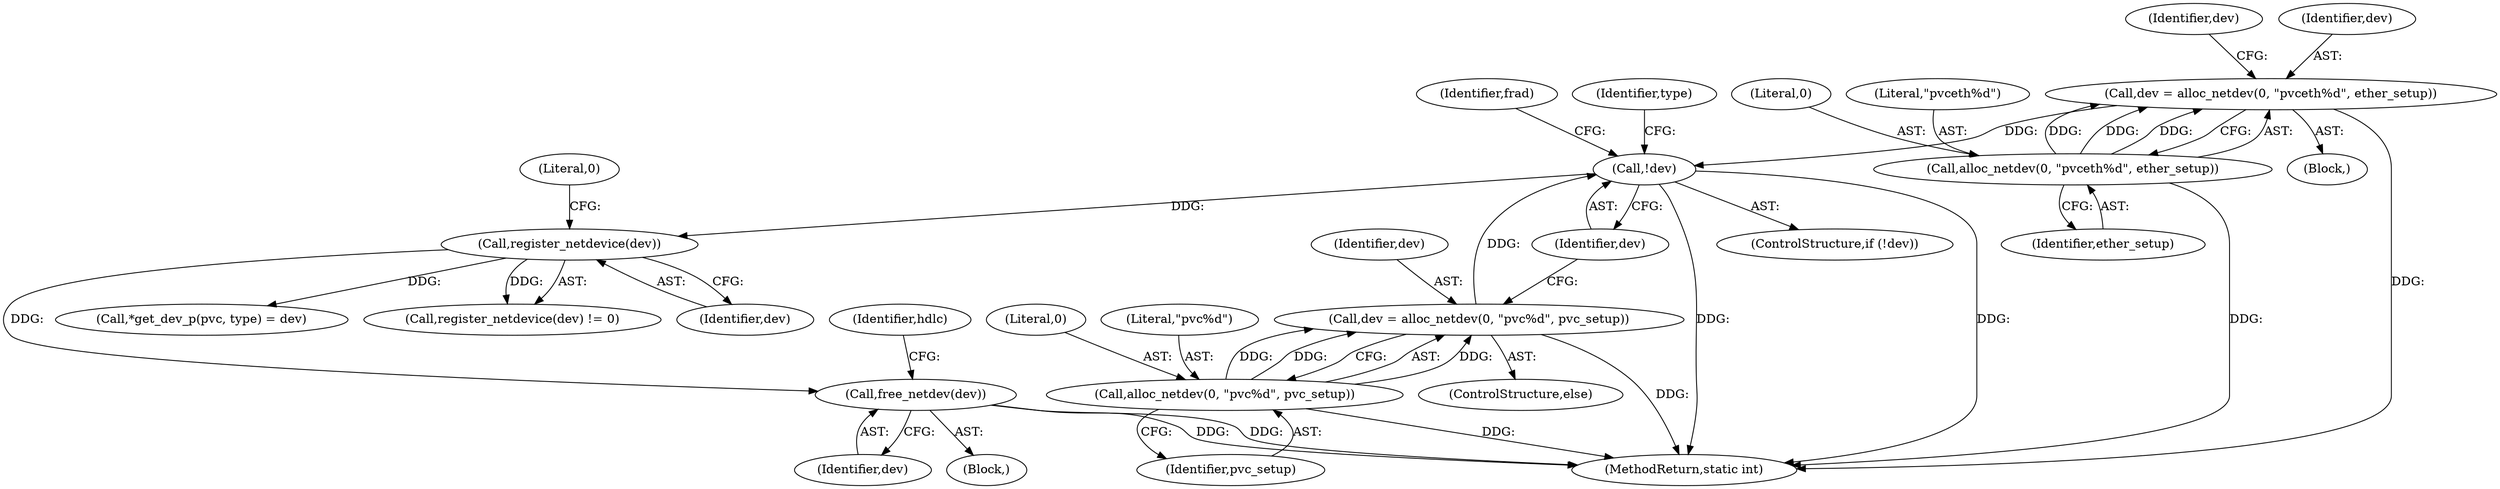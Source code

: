 digraph "0_linux_550fd08c2cebad61c548def135f67aba284c6162_6@API" {
"1000226" [label="(Call,free_netdev(dev))"];
"1000222" [label="(Call,register_netdevice(dev))"];
"1000164" [label="(Call,!dev)"];
"1000157" [label="(Call,dev = alloc_netdev(0, \"pvc%d\", pvc_setup))"];
"1000159" [label="(Call,alloc_netdev(0, \"pvc%d\", pvc_setup))"];
"1000145" [label="(Call,dev = alloc_netdev(0, \"pvceth%d\", ether_setup))"];
"1000147" [label="(Call,alloc_netdev(0, \"pvceth%d\", ether_setup))"];
"1000161" [label="(Literal,\"pvc%d\")"];
"1000238" [label="(Call,*get_dev_p(pvc, type) = dev)"];
"1000157" [label="(Call,dev = alloc_netdev(0, \"pvc%d\", pvc_setup))"];
"1000261" [label="(MethodReturn,static int)"];
"1000163" [label="(ControlStructure,if (!dev))"];
"1000160" [label="(Literal,0)"];
"1000150" [label="(Identifier,ether_setup)"];
"1000164" [label="(Call,!dev)"];
"1000227" [label="(Identifier,dev)"];
"1000222" [label="(Call,register_netdevice(dev))"];
"1000221" [label="(Call,register_netdevice(dev) != 0)"];
"1000224" [label="(Literal,0)"];
"1000156" [label="(ControlStructure,else)"];
"1000153" [label="(Identifier,dev)"];
"1000165" [label="(Identifier,dev)"];
"1000144" [label="(Block,)"];
"1000226" [label="(Call,free_netdev(dev))"];
"1000148" [label="(Literal,0)"];
"1000159" [label="(Call,alloc_netdev(0, \"pvc%d\", pvc_setup))"];
"1000162" [label="(Identifier,pvc_setup)"];
"1000225" [label="(Block,)"];
"1000223" [label="(Identifier,dev)"];
"1000168" [label="(Identifier,frad)"];
"1000158" [label="(Identifier,dev)"];
"1000146" [label="(Identifier,dev)"];
"1000149" [label="(Literal,\"pvceth%d\")"];
"1000229" [label="(Identifier,hdlc)"];
"1000147" [label="(Call,alloc_netdev(0, \"pvceth%d\", ether_setup))"];
"1000177" [label="(Identifier,type)"];
"1000145" [label="(Call,dev = alloc_netdev(0, \"pvceth%d\", ether_setup))"];
"1000226" -> "1000225"  [label="AST: "];
"1000226" -> "1000227"  [label="CFG: "];
"1000227" -> "1000226"  [label="AST: "];
"1000229" -> "1000226"  [label="CFG: "];
"1000226" -> "1000261"  [label="DDG: "];
"1000226" -> "1000261"  [label="DDG: "];
"1000222" -> "1000226"  [label="DDG: "];
"1000222" -> "1000221"  [label="AST: "];
"1000222" -> "1000223"  [label="CFG: "];
"1000223" -> "1000222"  [label="AST: "];
"1000224" -> "1000222"  [label="CFG: "];
"1000222" -> "1000221"  [label="DDG: "];
"1000164" -> "1000222"  [label="DDG: "];
"1000222" -> "1000238"  [label="DDG: "];
"1000164" -> "1000163"  [label="AST: "];
"1000164" -> "1000165"  [label="CFG: "];
"1000165" -> "1000164"  [label="AST: "];
"1000168" -> "1000164"  [label="CFG: "];
"1000177" -> "1000164"  [label="CFG: "];
"1000164" -> "1000261"  [label="DDG: "];
"1000164" -> "1000261"  [label="DDG: "];
"1000157" -> "1000164"  [label="DDG: "];
"1000145" -> "1000164"  [label="DDG: "];
"1000157" -> "1000156"  [label="AST: "];
"1000157" -> "1000159"  [label="CFG: "];
"1000158" -> "1000157"  [label="AST: "];
"1000159" -> "1000157"  [label="AST: "];
"1000165" -> "1000157"  [label="CFG: "];
"1000157" -> "1000261"  [label="DDG: "];
"1000159" -> "1000157"  [label="DDG: "];
"1000159" -> "1000157"  [label="DDG: "];
"1000159" -> "1000157"  [label="DDG: "];
"1000159" -> "1000162"  [label="CFG: "];
"1000160" -> "1000159"  [label="AST: "];
"1000161" -> "1000159"  [label="AST: "];
"1000162" -> "1000159"  [label="AST: "];
"1000159" -> "1000261"  [label="DDG: "];
"1000145" -> "1000144"  [label="AST: "];
"1000145" -> "1000147"  [label="CFG: "];
"1000146" -> "1000145"  [label="AST: "];
"1000147" -> "1000145"  [label="AST: "];
"1000153" -> "1000145"  [label="CFG: "];
"1000145" -> "1000261"  [label="DDG: "];
"1000147" -> "1000145"  [label="DDG: "];
"1000147" -> "1000145"  [label="DDG: "];
"1000147" -> "1000145"  [label="DDG: "];
"1000147" -> "1000150"  [label="CFG: "];
"1000148" -> "1000147"  [label="AST: "];
"1000149" -> "1000147"  [label="AST: "];
"1000150" -> "1000147"  [label="AST: "];
"1000147" -> "1000261"  [label="DDG: "];
}
